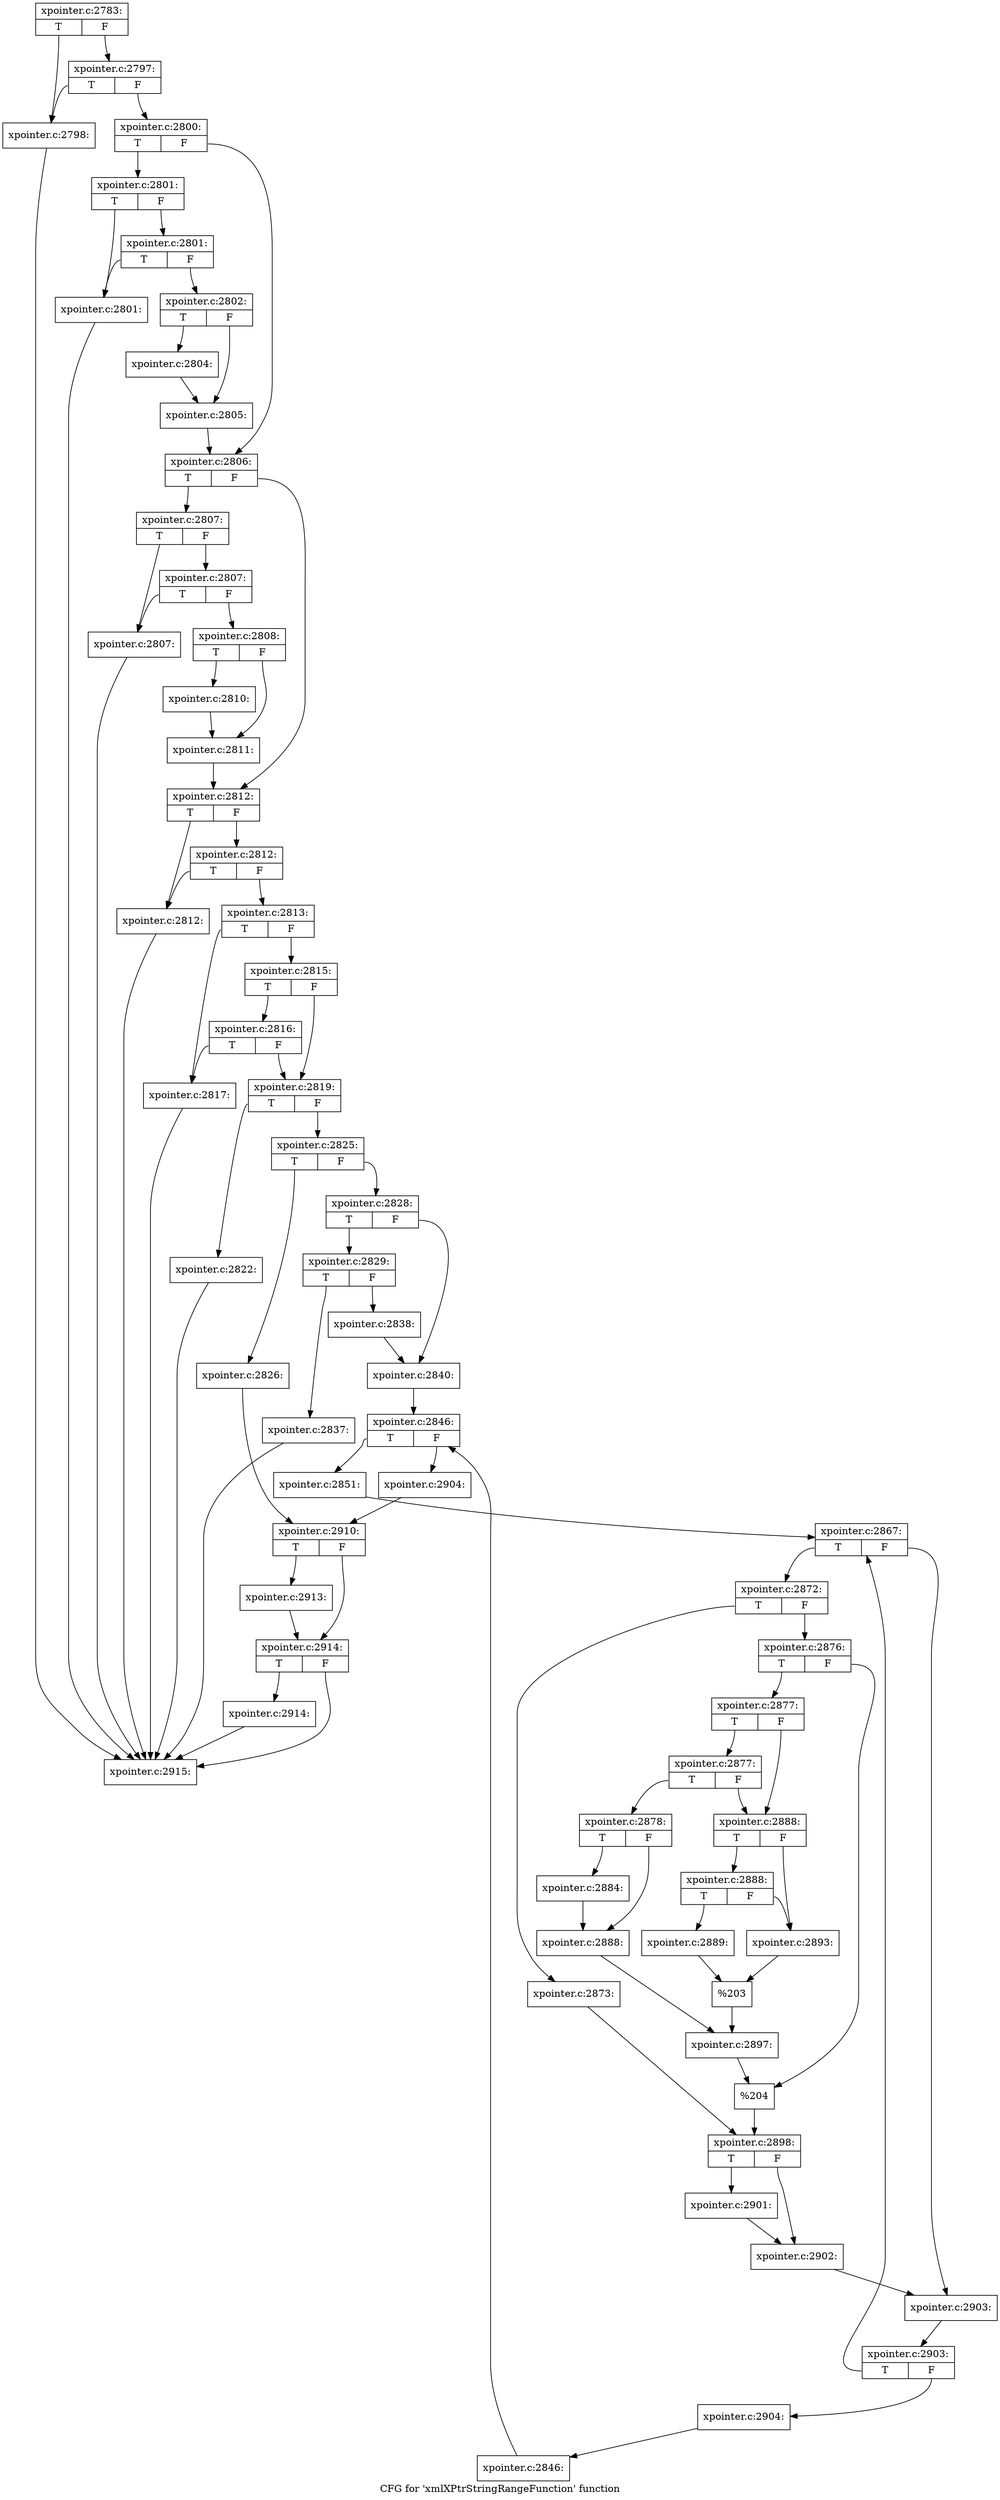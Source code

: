 digraph "CFG for 'xmlXPtrStringRangeFunction' function" {
	label="CFG for 'xmlXPtrStringRangeFunction' function";

	Node0x527ac40 [shape=record,label="{xpointer.c:2783:|{<s0>T|<s1>F}}"];
	Node0x527ac40:s0 -> Node0x52817d0;
	Node0x527ac40:s1 -> Node0x5281870;
	Node0x5281870 [shape=record,label="{xpointer.c:2797:|{<s0>T|<s1>F}}"];
	Node0x5281870:s0 -> Node0x52817d0;
	Node0x5281870:s1 -> Node0x5281820;
	Node0x52817d0 [shape=record,label="{xpointer.c:2798:}"];
	Node0x52817d0 -> Node0x5292c20;
	Node0x5281820 [shape=record,label="{xpointer.c:2800:|{<s0>T|<s1>F}}"];
	Node0x5281820:s0 -> Node0x5281ff0;
	Node0x5281820:s1 -> Node0x5282040;
	Node0x5281ff0 [shape=record,label="{xpointer.c:2801:|{<s0>T|<s1>F}}"];
	Node0x5281ff0:s0 -> Node0x52823d0;
	Node0x5281ff0:s1 -> Node0x5282470;
	Node0x5282470 [shape=record,label="{xpointer.c:2801:|{<s0>T|<s1>F}}"];
	Node0x5282470:s0 -> Node0x52823d0;
	Node0x5282470:s1 -> Node0x5282420;
	Node0x52823d0 [shape=record,label="{xpointer.c:2801:}"];
	Node0x52823d0 -> Node0x5292c20;
	Node0x5282420 [shape=record,label="{xpointer.c:2802:|{<s0>T|<s1>F}}"];
	Node0x5282420:s0 -> Node0x5282f10;
	Node0x5282420:s1 -> Node0x5282f60;
	Node0x5282f10 [shape=record,label="{xpointer.c:2804:}"];
	Node0x5282f10 -> Node0x5282f60;
	Node0x5282f60 [shape=record,label="{xpointer.c:2805:}"];
	Node0x5282f60 -> Node0x5282040;
	Node0x5282040 [shape=record,label="{xpointer.c:2806:|{<s0>T|<s1>F}}"];
	Node0x5282040:s0 -> Node0x5283700;
	Node0x5282040:s1 -> Node0x5283750;
	Node0x5283700 [shape=record,label="{xpointer.c:2807:|{<s0>T|<s1>F}}"];
	Node0x5283700:s0 -> Node0x5283ae0;
	Node0x5283700:s1 -> Node0x5283b80;
	Node0x5283b80 [shape=record,label="{xpointer.c:2807:|{<s0>T|<s1>F}}"];
	Node0x5283b80:s0 -> Node0x5283ae0;
	Node0x5283b80:s1 -> Node0x5283b30;
	Node0x5283ae0 [shape=record,label="{xpointer.c:2807:}"];
	Node0x5283ae0 -> Node0x5292c20;
	Node0x5283b30 [shape=record,label="{xpointer.c:2808:|{<s0>T|<s1>F}}"];
	Node0x5283b30:s0 -> Node0x5284620;
	Node0x5283b30:s1 -> Node0x5284670;
	Node0x5284620 [shape=record,label="{xpointer.c:2810:}"];
	Node0x5284620 -> Node0x5284670;
	Node0x5284670 [shape=record,label="{xpointer.c:2811:}"];
	Node0x5284670 -> Node0x5283750;
	Node0x5283750 [shape=record,label="{xpointer.c:2812:|{<s0>T|<s1>F}}"];
	Node0x5283750:s0 -> Node0x5284de0;
	Node0x5283750:s1 -> Node0x5284e80;
	Node0x5284e80 [shape=record,label="{xpointer.c:2812:|{<s0>T|<s1>F}}"];
	Node0x5284e80:s0 -> Node0x5284de0;
	Node0x5284e80:s1 -> Node0x5284e30;
	Node0x5284de0 [shape=record,label="{xpointer.c:2812:}"];
	Node0x5284de0 -> Node0x5292c20;
	Node0x5284e30 [shape=record,label="{xpointer.c:2813:|{<s0>T|<s1>F}}"];
	Node0x5284e30:s0 -> Node0x5285980;
	Node0x5284e30:s1 -> Node0x5285a20;
	Node0x5285a20 [shape=record,label="{xpointer.c:2815:|{<s0>T|<s1>F}}"];
	Node0x5285a20:s0 -> Node0x5285e60;
	Node0x5285a20:s1 -> Node0x52859d0;
	Node0x5285e60 [shape=record,label="{xpointer.c:2816:|{<s0>T|<s1>F}}"];
	Node0x5285e60:s0 -> Node0x5285980;
	Node0x5285e60:s1 -> Node0x52859d0;
	Node0x5285980 [shape=record,label="{xpointer.c:2817:}"];
	Node0x5285980 -> Node0x5292c20;
	Node0x52859d0 [shape=record,label="{xpointer.c:2819:|{<s0>T|<s1>F}}"];
	Node0x52859d0:s0 -> Node0x5286e10;
	Node0x52859d0:s1 -> Node0x5286e60;
	Node0x5286e10 [shape=record,label="{xpointer.c:2822:}"];
	Node0x5286e10 -> Node0x5292c20;
	Node0x5286e60 [shape=record,label="{xpointer.c:2825:|{<s0>T|<s1>F}}"];
	Node0x5286e60:s0 -> Node0x51e0d40;
	Node0x5286e60:s1 -> Node0x51e0d90;
	Node0x51e0d40 [shape=record,label="{xpointer.c:2826:}"];
	Node0x51e0d40 -> Node0x5288130;
	Node0x51e0d90 [shape=record,label="{xpointer.c:2828:|{<s0>T|<s1>F}}"];
	Node0x51e0d90:s0 -> Node0x5288c30;
	Node0x51e0d90:s1 -> Node0x5288c80;
	Node0x5288c30 [shape=record,label="{xpointer.c:2829:|{<s0>T|<s1>F}}"];
	Node0x5288c30:s0 -> Node0x5289890;
	Node0x5288c30:s1 -> Node0x52898e0;
	Node0x5289890 [shape=record,label="{xpointer.c:2837:}"];
	Node0x5289890 -> Node0x5292c20;
	Node0x52898e0 [shape=record,label="{xpointer.c:2838:}"];
	Node0x52898e0 -> Node0x5288c80;
	Node0x5288c80 [shape=record,label="{xpointer.c:2840:}"];
	Node0x5288c80 -> Node0x528a4c0;
	Node0x528a4c0 [shape=record,label="{xpointer.c:2846:|{<s0>T|<s1>F}}"];
	Node0x528a4c0:s0 -> Node0x528a7a0;
	Node0x528a4c0:s1 -> Node0x528a320;
	Node0x528a7a0 [shape=record,label="{xpointer.c:2851:}"];
	Node0x528a7a0 -> Node0x528b4c0;
	Node0x528b4c0 [shape=record,label="{xpointer.c:2867:|{<s0>T|<s1>F}}"];
	Node0x528b4c0:s0 -> Node0x528b7f0;
	Node0x528b4c0:s1 -> Node0x528cf70;
	Node0x528b7f0 [shape=record,label="{xpointer.c:2872:|{<s0>T|<s1>F}}"];
	Node0x528b7f0:s0 -> Node0x528d400;
	Node0x528b7f0:s1 -> Node0x528d4a0;
	Node0x528d400 [shape=record,label="{xpointer.c:2873:}"];
	Node0x528d400 -> Node0x528d450;
	Node0x528d4a0 [shape=record,label="{xpointer.c:2876:|{<s0>T|<s1>F}}"];
	Node0x528d4a0:s0 -> Node0x528dc50;
	Node0x528d4a0:s1 -> Node0x528dca0;
	Node0x528dc50 [shape=record,label="{xpointer.c:2877:|{<s0>T|<s1>F}}"];
	Node0x528dc50:s0 -> Node0x528e360;
	Node0x528dc50:s1 -> Node0x528e310;
	Node0x528e360 [shape=record,label="{xpointer.c:2877:|{<s0>T|<s1>F}}"];
	Node0x528e360:s0 -> Node0x528e270;
	Node0x528e360:s1 -> Node0x528e310;
	Node0x528e270 [shape=record,label="{xpointer.c:2878:|{<s0>T|<s1>F}}"];
	Node0x528e270:s0 -> Node0x528f170;
	Node0x528e270:s1 -> Node0x528f1c0;
	Node0x528f170 [shape=record,label="{xpointer.c:2884:}"];
	Node0x528f170 -> Node0x528f1c0;
	Node0x528f1c0 [shape=record,label="{xpointer.c:2888:}"];
	Node0x528f1c0 -> Node0x528e2c0;
	Node0x528e310 [shape=record,label="{xpointer.c:2888:|{<s0>T|<s1>F}}"];
	Node0x528e310:s0 -> Node0x528fd90;
	Node0x528e310:s1 -> Node0x528fd40;
	Node0x528fd90 [shape=record,label="{xpointer.c:2888:|{<s0>T|<s1>F}}"];
	Node0x528fd90:s0 -> Node0x528fca0;
	Node0x528fd90:s1 -> Node0x528fd40;
	Node0x528fca0 [shape=record,label="{xpointer.c:2889:}"];
	Node0x528fca0 -> Node0x528fcf0;
	Node0x528fd40 [shape=record,label="{xpointer.c:2893:}"];
	Node0x528fd40 -> Node0x528fcf0;
	Node0x528fcf0 [shape=record,label="{%203}"];
	Node0x528fcf0 -> Node0x528e2c0;
	Node0x528e2c0 [shape=record,label="{xpointer.c:2897:}"];
	Node0x528e2c0 -> Node0x528dca0;
	Node0x528dca0 [shape=record,label="{%204}"];
	Node0x528dca0 -> Node0x528d450;
	Node0x528d450 [shape=record,label="{xpointer.c:2898:|{<s0>T|<s1>F}}"];
	Node0x528d450:s0 -> Node0x5291310;
	Node0x528d450:s1 -> Node0x5291360;
	Node0x5291310 [shape=record,label="{xpointer.c:2901:}"];
	Node0x5291310 -> Node0x5291360;
	Node0x5291360 [shape=record,label="{xpointer.c:2902:}"];
	Node0x5291360 -> Node0x528cf70;
	Node0x528cf70 [shape=record,label="{xpointer.c:2903:}"];
	Node0x528cf70 -> Node0x5191e10;
	Node0x5191e10 [shape=record,label="{xpointer.c:2903:|{<s0>T|<s1>F}}"];
	Node0x5191e10:s0 -> Node0x528b4c0;
	Node0x5191e10:s1 -> Node0x5191f20;
	Node0x5191f20 [shape=record,label="{xpointer.c:2904:}"];
	Node0x5191f20 -> Node0x528a710;
	Node0x528a710 [shape=record,label="{xpointer.c:2846:}"];
	Node0x528a710 -> Node0x528a4c0;
	Node0x528a320 [shape=record,label="{xpointer.c:2904:}"];
	Node0x528a320 -> Node0x5288130;
	Node0x5288130 [shape=record,label="{xpointer.c:2910:|{<s0>T|<s1>F}}"];
	Node0x5288130:s0 -> Node0x5292780;
	Node0x5288130:s1 -> Node0x52927d0;
	Node0x5292780 [shape=record,label="{xpointer.c:2913:}"];
	Node0x5292780 -> Node0x52927d0;
	Node0x52927d0 [shape=record,label="{xpointer.c:2914:|{<s0>T|<s1>F}}"];
	Node0x52927d0:s0 -> Node0x5292bd0;
	Node0x52927d0:s1 -> Node0x5292c20;
	Node0x5292bd0 [shape=record,label="{xpointer.c:2914:}"];
	Node0x5292bd0 -> Node0x5292c20;
	Node0x5292c20 [shape=record,label="{xpointer.c:2915:}"];
}
